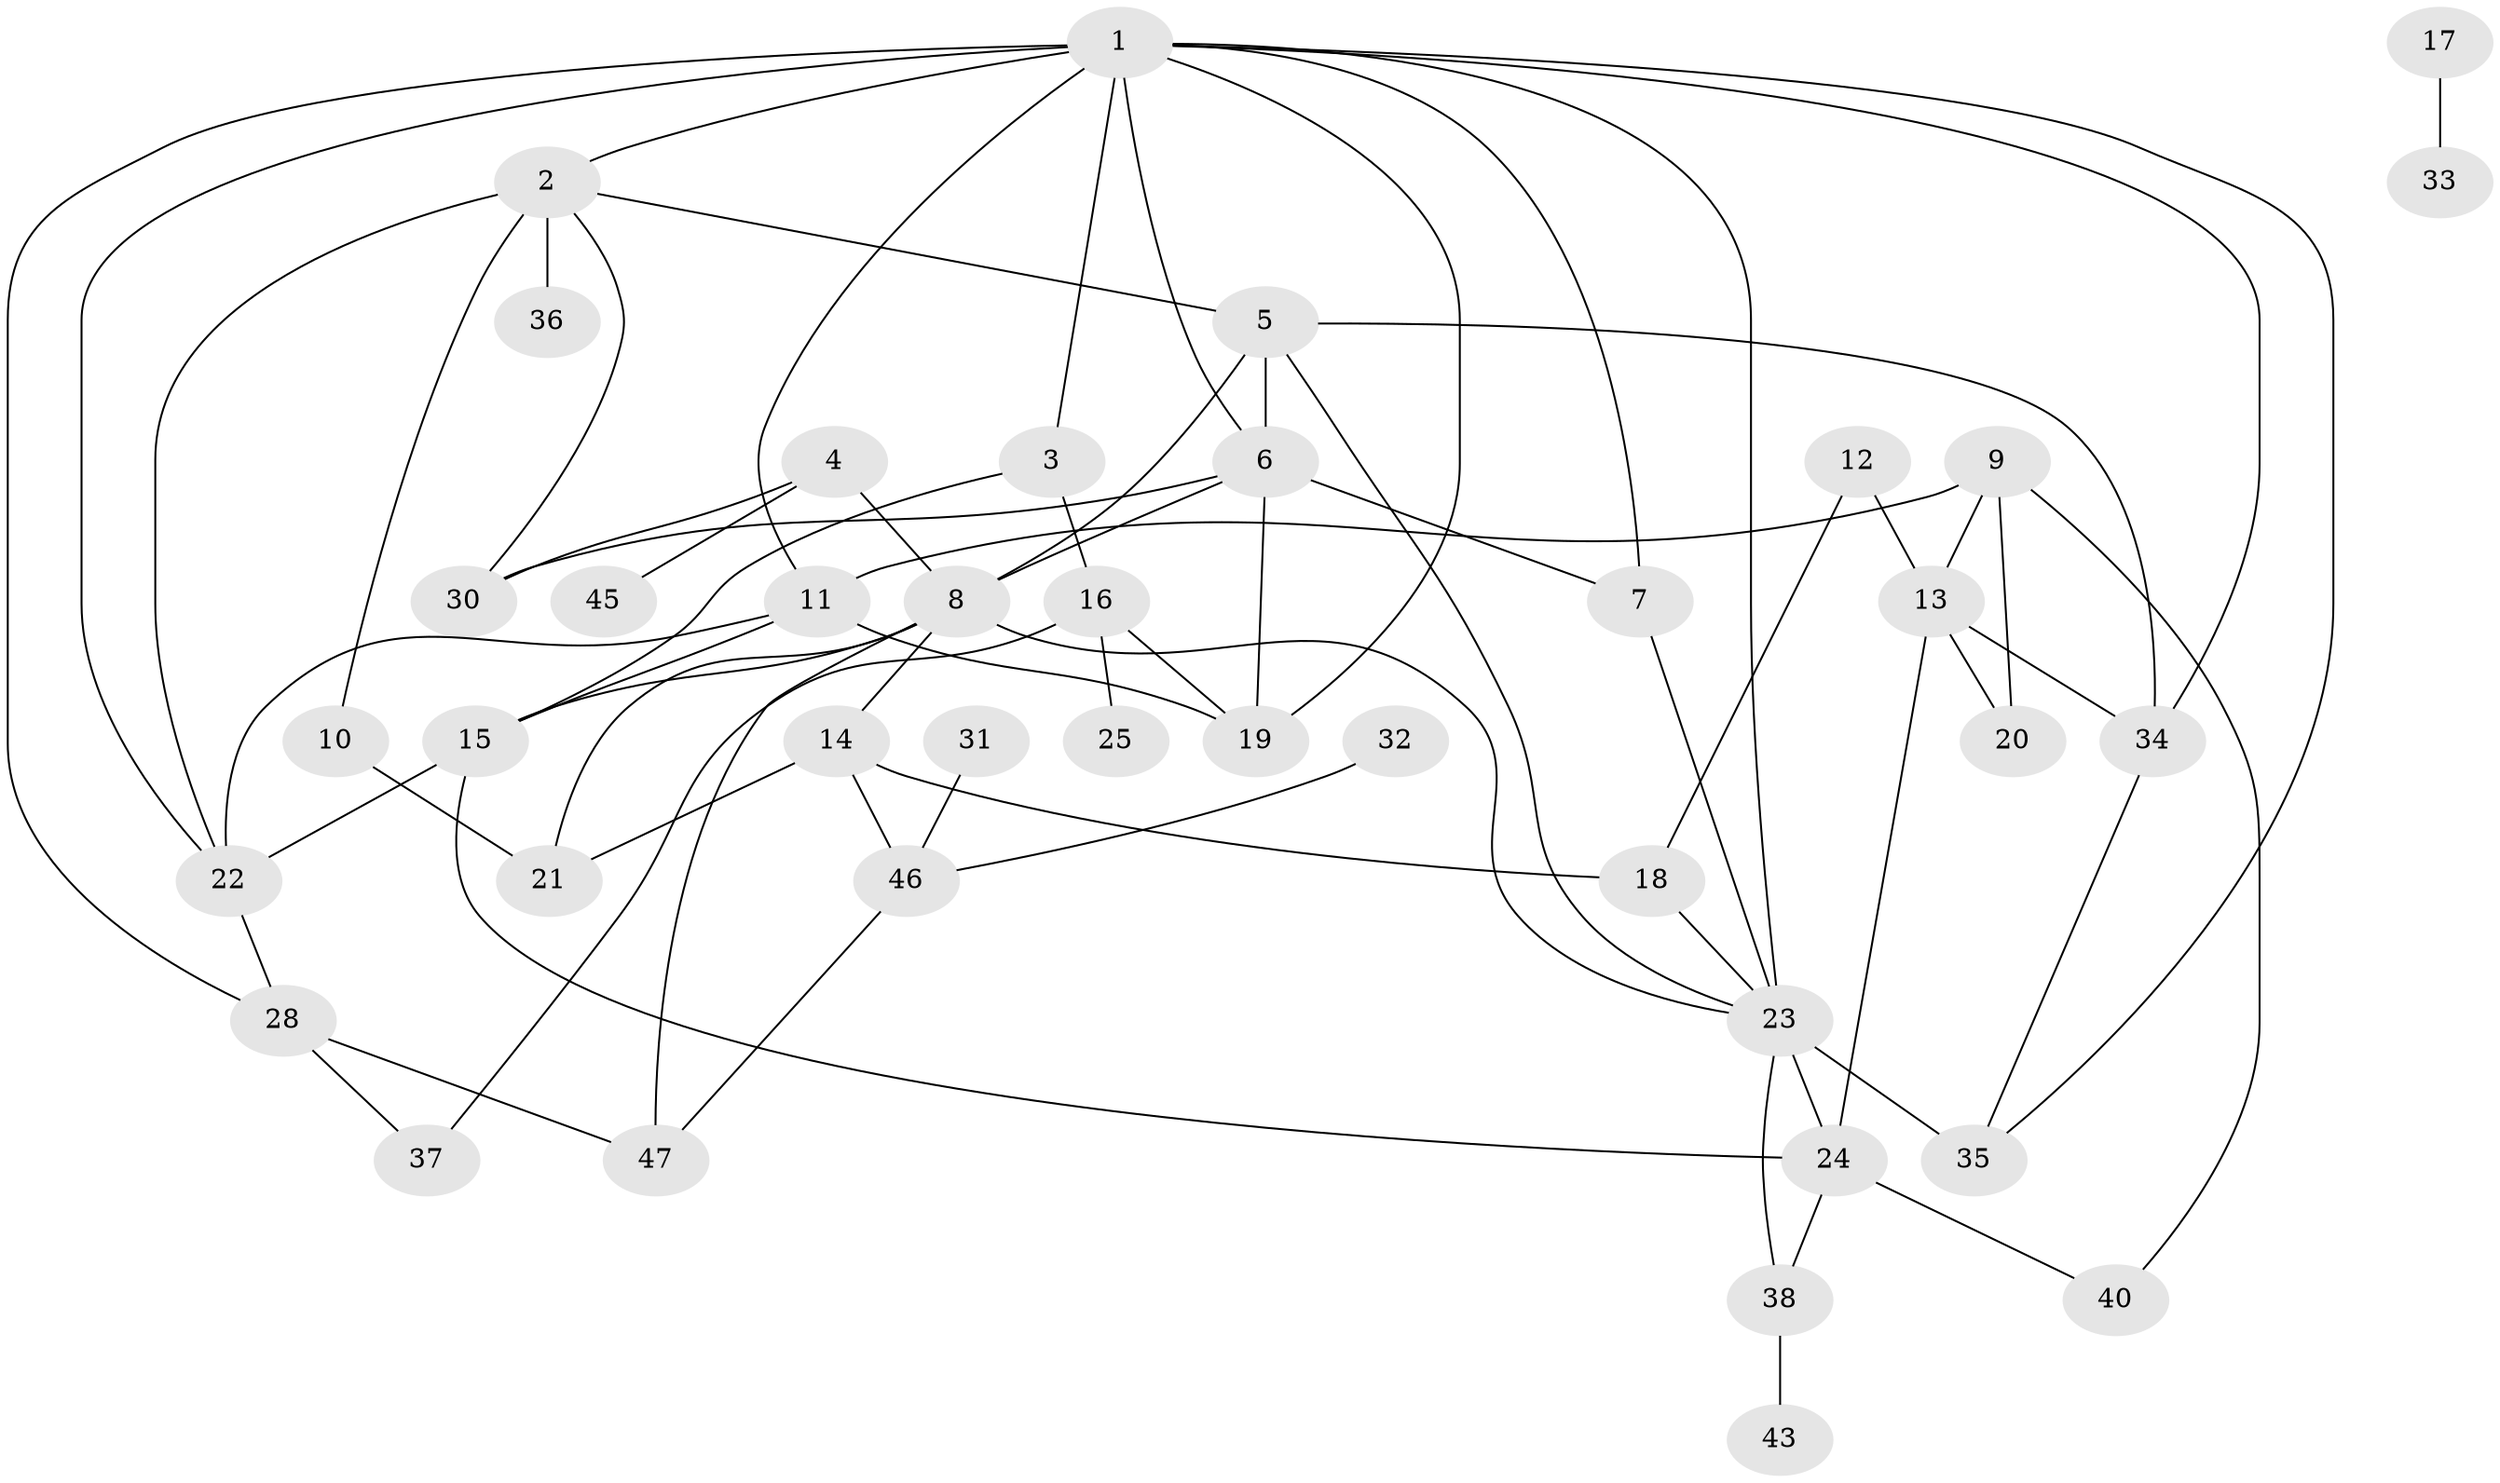 // original degree distribution, {3: 0.19148936170212766, 4: 0.2127659574468085, 5: 0.0425531914893617, 2: 0.24468085106382978, 1: 0.20212765957446807, 6: 0.031914893617021274, 0: 0.06382978723404255, 7: 0.010638297872340425}
// Generated by graph-tools (version 1.1) at 2025/33/03/09/25 02:33:24]
// undirected, 40 vertices, 71 edges
graph export_dot {
graph [start="1"]
  node [color=gray90,style=filled];
  1;
  2;
  3;
  4;
  5;
  6;
  7;
  8;
  9;
  10;
  11;
  12;
  13;
  14;
  15;
  16;
  17;
  18;
  19;
  20;
  21;
  22;
  23;
  24;
  25;
  28;
  30;
  31;
  32;
  33;
  34;
  35;
  36;
  37;
  38;
  40;
  43;
  45;
  46;
  47;
  1 -- 2 [weight=1.0];
  1 -- 3 [weight=2.0];
  1 -- 6 [weight=1.0];
  1 -- 7 [weight=1.0];
  1 -- 11 [weight=1.0];
  1 -- 19 [weight=1.0];
  1 -- 22 [weight=1.0];
  1 -- 23 [weight=1.0];
  1 -- 28 [weight=1.0];
  1 -- 34 [weight=1.0];
  1 -- 35 [weight=1.0];
  2 -- 5 [weight=1.0];
  2 -- 10 [weight=1.0];
  2 -- 22 [weight=1.0];
  2 -- 30 [weight=1.0];
  2 -- 36 [weight=1.0];
  3 -- 15 [weight=1.0];
  3 -- 16 [weight=2.0];
  4 -- 8 [weight=1.0];
  4 -- 30 [weight=1.0];
  4 -- 45 [weight=1.0];
  5 -- 6 [weight=1.0];
  5 -- 8 [weight=1.0];
  5 -- 23 [weight=1.0];
  5 -- 34 [weight=1.0];
  6 -- 7 [weight=1.0];
  6 -- 8 [weight=1.0];
  6 -- 19 [weight=1.0];
  6 -- 30 [weight=1.0];
  7 -- 23 [weight=1.0];
  8 -- 14 [weight=1.0];
  8 -- 15 [weight=1.0];
  8 -- 21 [weight=1.0];
  8 -- 23 [weight=1.0];
  8 -- 47 [weight=1.0];
  9 -- 11 [weight=1.0];
  9 -- 13 [weight=2.0];
  9 -- 20 [weight=1.0];
  9 -- 40 [weight=1.0];
  10 -- 21 [weight=2.0];
  11 -- 15 [weight=1.0];
  11 -- 19 [weight=1.0];
  11 -- 22 [weight=1.0];
  12 -- 13 [weight=1.0];
  12 -- 18 [weight=1.0];
  13 -- 20 [weight=1.0];
  13 -- 24 [weight=1.0];
  13 -- 34 [weight=1.0];
  14 -- 18 [weight=1.0];
  14 -- 21 [weight=1.0];
  14 -- 46 [weight=1.0];
  15 -- 22 [weight=1.0];
  15 -- 24 [weight=1.0];
  16 -- 19 [weight=1.0];
  16 -- 25 [weight=1.0];
  16 -- 37 [weight=1.0];
  17 -- 33 [weight=1.0];
  18 -- 23 [weight=1.0];
  22 -- 28 [weight=1.0];
  23 -- 24 [weight=1.0];
  23 -- 35 [weight=3.0];
  23 -- 38 [weight=1.0];
  24 -- 38 [weight=1.0];
  24 -- 40 [weight=1.0];
  28 -- 37 [weight=1.0];
  28 -- 47 [weight=1.0];
  31 -- 46 [weight=1.0];
  32 -- 46 [weight=1.0];
  34 -- 35 [weight=1.0];
  38 -- 43 [weight=1.0];
  46 -- 47 [weight=1.0];
}
